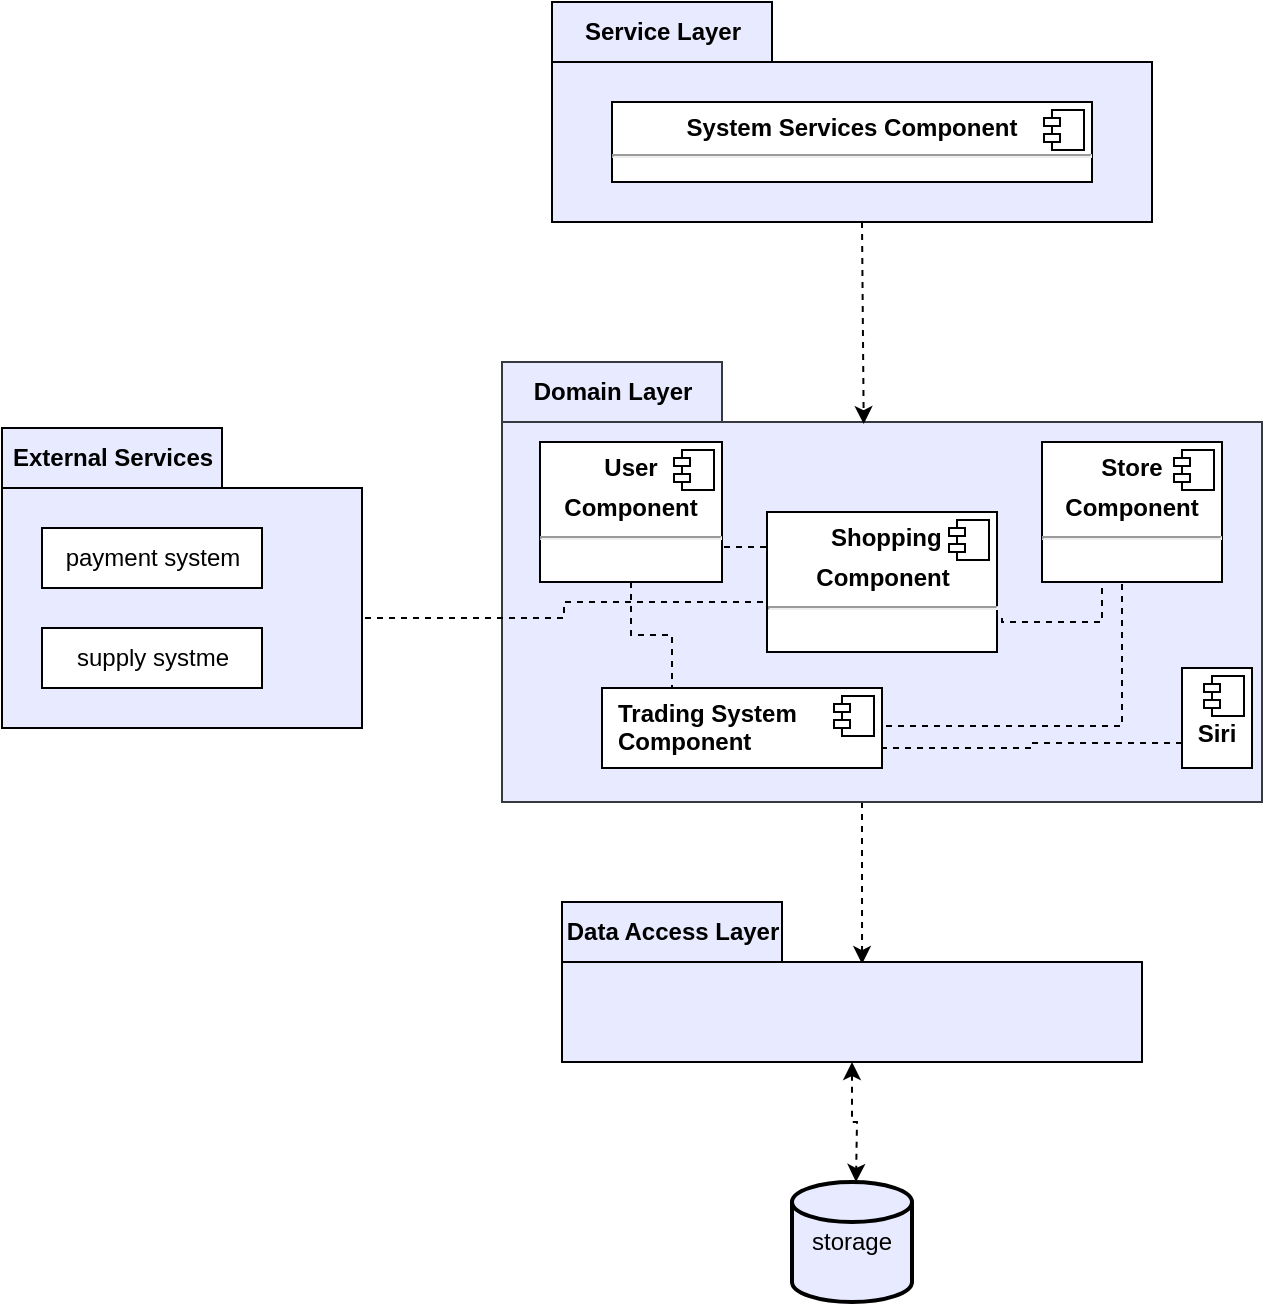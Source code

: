 <mxfile version="14.4.8" type="device"><diagram id="C5RBs43oDa-KdzZeNtuy" name="Page-1"><mxGraphModel dx="1185" dy="588" grid="1" gridSize="10" guides="1" tooltips="1" connect="1" arrows="1" fold="1" page="1" pageScale="1" pageWidth="827" pageHeight="1169" math="0" shadow="0"><root><mxCell id="WIyWlLk6GJQsqaUBKTNV-0"/><mxCell id="WIyWlLk6GJQsqaUBKTNV-1" parent="WIyWlLk6GJQsqaUBKTNV-0"/><mxCell id="WtnAxrRAo-syLEm_s32N-0" value="External Services" style="shape=folder;fontStyle=1;tabWidth=110;tabHeight=30;tabPosition=left;html=1;boundedLbl=1;labelInHeader=1;container=1;collapsible=0;recursiveResize=0;fillColor=#E8EAFF;" parent="WIyWlLk6GJQsqaUBKTNV-1" vertex="1"><mxGeometry x="50" y="343" width="180" height="150" as="geometry"/></mxCell><mxCell id="WtnAxrRAo-syLEm_s32N-1" value="payment system" style="html=1;" parent="WtnAxrRAo-syLEm_s32N-0" vertex="1"><mxGeometry width="110" height="30" relative="1" as="geometry"><mxPoint x="20" y="50" as="offset"/></mxGeometry></mxCell><mxCell id="WtnAxrRAo-syLEm_s32N-15" value="supply systme" style="html=1;" parent="WtnAxrRAo-syLEm_s32N-0" vertex="1"><mxGeometry x="20" y="100" width="110" height="30" as="geometry"/></mxCell><mxCell id="WtnAxrRAo-syLEm_s32N-30" style="edgeStyle=orthogonalEdgeStyle;rounded=0;orthogonalLoop=1;jettySize=auto;html=1;exitX=0.5;exitY=1;exitDx=0;exitDy=0;exitPerimeter=0;entryX=0.638;entryY=0.388;entryDx=0;entryDy=0;entryPerimeter=0;dashed=1;startArrow=none;startFill=0;" parent="WIyWlLk6GJQsqaUBKTNV-1" edge="1"><mxGeometry relative="1" as="geometry"><mxPoint x="480" y="530" as="sourcePoint"/><mxPoint x="480.02" y="611.04" as="targetPoint"/></mxGeometry></mxCell><mxCell id="WtnAxrRAo-syLEm_s32N-2" value="Domain Layer" style="shape=folder;fontStyle=1;tabWidth=110;tabHeight=30;tabPosition=left;html=1;boundedLbl=1;labelInHeader=1;container=1;collapsible=0;recursiveResize=0;strokeColor=#36393d;fillColor=#E8EAFF;" parent="WIyWlLk6GJQsqaUBKTNV-1" vertex="1"><mxGeometry x="300" y="310" width="380" height="220" as="geometry"/></mxCell><mxCell id="ekkM_JpVM6P7FP9OMeAY-12" style="edgeStyle=orthogonalEdgeStyle;rounded=0;orthogonalLoop=1;jettySize=auto;html=1;exitX=0.5;exitY=1;exitDx=0;exitDy=0;entryX=1;entryY=0.75;entryDx=0;entryDy=0;dashed=1;endArrow=none;endFill=0;" edge="1" parent="WtnAxrRAo-syLEm_s32N-2" source="WtnAxrRAo-syLEm_s32N-18" target="ekkM_JpVM6P7FP9OMeAY-3"><mxGeometry relative="1" as="geometry"><Array as="points"><mxPoint x="300" y="110"/><mxPoint x="300" y="130"/><mxPoint x="250" y="130"/><mxPoint x="250" y="128"/></Array></mxGeometry></mxCell><mxCell id="ekkM_JpVM6P7FP9OMeAY-14" style="edgeStyle=orthogonalEdgeStyle;rounded=0;orthogonalLoop=1;jettySize=auto;html=1;exitX=0.5;exitY=1;exitDx=0;exitDy=0;entryX=1;entryY=0.75;entryDx=0;entryDy=0;dashed=1;endArrow=none;endFill=0;" edge="1" parent="WtnAxrRAo-syLEm_s32N-2" source="WtnAxrRAo-syLEm_s32N-18" target="WtnAxrRAo-syLEm_s32N-24"><mxGeometry relative="1" as="geometry"><Array as="points"><mxPoint x="310" y="110"/><mxPoint x="310" y="182"/></Array></mxGeometry></mxCell><mxCell id="WtnAxrRAo-syLEm_s32N-18" value="&lt;p style=&quot;margin: 0px ; margin-top: 6px ; text-align: center&quot;&gt;&lt;b&gt;&amp;nbsp;Store&amp;nbsp;&lt;/b&gt;&lt;/p&gt;&lt;p style=&quot;margin: 0px ; margin-top: 6px ; text-align: center&quot;&gt;&lt;b&gt;Component&lt;/b&gt;&lt;/p&gt;&lt;hr&gt;&lt;p style=&quot;margin: 0px ; margin-left: 8px&quot;&gt;&lt;br&gt;&lt;/p&gt;" style="align=left;overflow=fill;html=1;dropTarget=0;" parent="WtnAxrRAo-syLEm_s32N-2" vertex="1"><mxGeometry x="270" y="40" width="90" height="70" as="geometry"/></mxCell><mxCell id="WtnAxrRAo-syLEm_s32N-19" value="" style="shape=component;jettyWidth=8;jettyHeight=4;" parent="WtnAxrRAo-syLEm_s32N-18" vertex="1"><mxGeometry x="1" width="20" height="20" relative="1" as="geometry"><mxPoint x="-24" y="4" as="offset"/></mxGeometry></mxCell><mxCell id="ekkM_JpVM6P7FP9OMeAY-18" style="edgeStyle=orthogonalEdgeStyle;rounded=0;orthogonalLoop=1;jettySize=auto;html=1;exitX=0.5;exitY=1;exitDx=0;exitDy=0;entryX=0.25;entryY=0;entryDx=0;entryDy=0;dashed=1;endArrow=none;endFill=0;" edge="1" parent="WtnAxrRAo-syLEm_s32N-2" source="WtnAxrRAo-syLEm_s32N-16" target="WtnAxrRAo-syLEm_s32N-23"><mxGeometry relative="1" as="geometry"/></mxCell><mxCell id="WtnAxrRAo-syLEm_s32N-16" value="&lt;p style=&quot;margin: 0px ; margin-top: 6px ; text-align: center&quot;&gt;&lt;span&gt;&amp;nbsp;User&amp;nbsp;&lt;/span&gt;&lt;/p&gt;&lt;p style=&quot;margin: 0px ; margin-top: 6px ; text-align: center&quot;&gt;&lt;span&gt;Component&lt;/span&gt;&lt;/p&gt;&lt;hr&gt;&lt;p style=&quot;margin: 0px ; margin-left: 8px&quot;&gt;&lt;br&gt;&lt;/p&gt;" style="align=left;overflow=fill;html=1;dropTarget=0;fontStyle=1" parent="WtnAxrRAo-syLEm_s32N-2" vertex="1"><mxGeometry x="19" y="40" width="91" height="70" as="geometry"/></mxCell><mxCell id="WtnAxrRAo-syLEm_s32N-17" value="" style="shape=component;jettyWidth=8;jettyHeight=4;" parent="WtnAxrRAo-syLEm_s32N-16" vertex="1"><mxGeometry x="1" width="20" height="20" relative="1" as="geometry"><mxPoint x="-24" y="4" as="offset"/></mxGeometry></mxCell><mxCell id="WtnAxrRAo-syLEm_s32N-23" value="&lt;p style=&quot;margin: 0px ; margin-top: 6px ; text-align: center&quot;&gt;&lt;/p&gt;&lt;p style=&quot;margin: 0px ; margin-left: 8px&quot;&gt;Trading System&lt;/p&gt;&lt;p style=&quot;margin: 0px ; margin-left: 8px&quot;&gt;Component&lt;/p&gt;" style="align=left;overflow=fill;html=1;dropTarget=0;fontStyle=1" parent="WtnAxrRAo-syLEm_s32N-2" vertex="1"><mxGeometry x="50" y="163" width="140" height="40" as="geometry"/></mxCell><mxCell id="WtnAxrRAo-syLEm_s32N-24" value="" style="shape=component;jettyWidth=8;jettyHeight=4;" parent="WtnAxrRAo-syLEm_s32N-23" vertex="1"><mxGeometry x="1" width="20" height="20" relative="1" as="geometry"><mxPoint x="-24" y="4" as="offset"/></mxGeometry></mxCell><mxCell id="ekkM_JpVM6P7FP9OMeAY-16" style="edgeStyle=orthogonalEdgeStyle;rounded=0;orthogonalLoop=1;jettySize=auto;html=1;exitX=0;exitY=0.5;exitDx=0;exitDy=0;entryX=1;entryY=0.75;entryDx=0;entryDy=0;dashed=1;endArrow=none;endFill=0;" edge="1" parent="WtnAxrRAo-syLEm_s32N-2" source="ekkM_JpVM6P7FP9OMeAY-3" target="WtnAxrRAo-syLEm_s32N-16"><mxGeometry relative="1" as="geometry"><Array as="points"><mxPoint x="133" y="92"/></Array></mxGeometry></mxCell><mxCell id="ekkM_JpVM6P7FP9OMeAY-3" value="&lt;p style=&quot;margin: 0px ; margin-top: 6px ; text-align: center&quot;&gt;&lt;b&gt;&amp;nbsp;Shopping&lt;/b&gt;&lt;/p&gt;&lt;p style=&quot;margin: 0px ; margin-top: 6px ; text-align: center&quot;&gt;&lt;b&gt;Component&lt;/b&gt;&lt;/p&gt;&lt;hr&gt;&lt;p style=&quot;margin: 0px ; margin-left: 8px&quot;&gt;&lt;br&gt;&lt;/p&gt;" style="align=left;overflow=fill;html=1;dropTarget=0;" vertex="1" parent="WtnAxrRAo-syLEm_s32N-2"><mxGeometry x="132.5" y="75" width="115" height="70" as="geometry"/></mxCell><mxCell id="ekkM_JpVM6P7FP9OMeAY-4" value="" style="shape=component;jettyWidth=8;jettyHeight=4;" vertex="1" parent="ekkM_JpVM6P7FP9OMeAY-3"><mxGeometry x="1" width="20" height="20" relative="1" as="geometry"><mxPoint x="-24" y="4" as="offset"/></mxGeometry></mxCell><mxCell id="ekkM_JpVM6P7FP9OMeAY-19" style="edgeStyle=orthogonalEdgeStyle;rounded=0;orthogonalLoop=1;jettySize=auto;html=1;exitX=0;exitY=0.75;exitDx=0;exitDy=0;entryX=1;entryY=0.75;entryDx=0;entryDy=0;dashed=1;endArrow=none;endFill=0;" edge="1" parent="WtnAxrRAo-syLEm_s32N-2" source="ekkM_JpVM6P7FP9OMeAY-0" target="WtnAxrRAo-syLEm_s32N-23"><mxGeometry relative="1" as="geometry"/></mxCell><mxCell id="ekkM_JpVM6P7FP9OMeAY-0" value="&lt;p style=&quot;margin: 0px ; margin-top: 6px ; text-align: center&quot;&gt;&lt;b&gt;&lt;br&gt;&lt;/b&gt;&lt;/p&gt;&lt;p style=&quot;margin: 0px ; margin-top: 6px ; text-align: center&quot;&gt;&lt;b&gt;Siri&lt;/b&gt;&lt;/p&gt;" style="align=left;overflow=fill;html=1;dropTarget=0;" vertex="1" parent="WtnAxrRAo-syLEm_s32N-2"><mxGeometry x="340" y="153" width="35" height="50" as="geometry"/></mxCell><mxCell id="ekkM_JpVM6P7FP9OMeAY-1" value="" style="shape=component;jettyWidth=8;jettyHeight=4;" vertex="1" parent="ekkM_JpVM6P7FP9OMeAY-0"><mxGeometry x="1" width="20" height="20" relative="1" as="geometry"><mxPoint x="-24" y="4" as="offset"/></mxGeometry></mxCell><mxCell id="WtnAxrRAo-syLEm_s32N-35" style="edgeStyle=orthogonalEdgeStyle;rounded=0;orthogonalLoop=1;jettySize=auto;html=1;exitX=0.5;exitY=1;exitDx=0;exitDy=0;exitPerimeter=0;dashed=1;startArrow=classic;startFill=1;" parent="WIyWlLk6GJQsqaUBKTNV-1" source="WtnAxrRAo-syLEm_s32N-7" edge="1"><mxGeometry relative="1" as="geometry"><mxPoint x="477" y="720" as="targetPoint"/></mxGeometry></mxCell><mxCell id="WtnAxrRAo-syLEm_s32N-7" value="Data Access Layer" style="shape=folder;fontStyle=1;tabWidth=110;tabHeight=30;tabPosition=left;html=1;boundedLbl=1;labelInHeader=1;container=1;collapsible=0;recursiveResize=0;fillColor=#E8EAFF;" parent="WIyWlLk6GJQsqaUBKTNV-1" vertex="1"><mxGeometry x="330" y="580" width="290" height="80" as="geometry"/></mxCell><mxCell id="WtnAxrRAo-syLEm_s32N-29" style="edgeStyle=orthogonalEdgeStyle;rounded=0;orthogonalLoop=1;jettySize=auto;html=1;exitX=0.5;exitY=1;exitDx=0;exitDy=0;exitPerimeter=0;entryX=0.397;entryY=0.141;entryDx=0;entryDy=0;entryPerimeter=0;dashed=1;startArrow=none;startFill=0;" parent="WIyWlLk6GJQsqaUBKTNV-1" edge="1"><mxGeometry relative="1" as="geometry"><mxPoint x="480" y="240" as="sourcePoint"/><mxPoint x="480.86" y="341.02" as="targetPoint"/><Array as="points"><mxPoint x="481" y="240"/></Array></mxGeometry></mxCell><mxCell id="WtnAxrRAo-syLEm_s32N-9" value="Service Layer" style="shape=folder;fontStyle=1;tabWidth=110;tabHeight=30;tabPosition=left;html=1;boundedLbl=1;labelInHeader=1;container=1;collapsible=0;recursiveResize=0;fillColor=#E8EAFF;" parent="WIyWlLk6GJQsqaUBKTNV-1" vertex="1"><mxGeometry x="325" y="130" width="300" height="110" as="geometry"/></mxCell><mxCell id="WtnAxrRAo-syLEm_s32N-36" value="&lt;p style=&quot;margin: 0px ; margin-top: 6px ; text-align: center&quot;&gt;&lt;span&gt;System Services Component&lt;/span&gt;&lt;/p&gt;&lt;hr&gt;&lt;p style=&quot;margin: 0px ; margin-left: 8px&quot;&gt;&lt;br&gt;&lt;/p&gt;" style="align=left;overflow=fill;html=1;dropTarget=0;fontStyle=1" parent="WtnAxrRAo-syLEm_s32N-9" vertex="1"><mxGeometry x="30" y="50" width="240" height="40" as="geometry"/></mxCell><mxCell id="WtnAxrRAo-syLEm_s32N-37" value="" style="shape=component;jettyWidth=8;jettyHeight=4;" parent="WtnAxrRAo-syLEm_s32N-36" vertex="1"><mxGeometry x="1" width="20" height="20" relative="1" as="geometry"><mxPoint x="-24" y="4" as="offset"/></mxGeometry></mxCell><mxCell id="WtnAxrRAo-syLEm_s32N-11" value="storage" style="strokeWidth=2;html=1;shape=mxgraph.flowchart.database;whiteSpace=wrap;fillColor=#E8EAFF;" parent="WIyWlLk6GJQsqaUBKTNV-1" vertex="1"><mxGeometry x="445" y="720" width="60" height="60" as="geometry"/></mxCell><mxCell id="ekkM_JpVM6P7FP9OMeAY-17" style="edgeStyle=orthogonalEdgeStyle;rounded=0;orthogonalLoop=1;jettySize=auto;html=1;exitX=0;exitY=0.5;exitDx=0;exitDy=0;entryX=1.002;entryY=0.633;entryDx=0;entryDy=0;entryPerimeter=0;dashed=1;endArrow=none;endFill=0;" edge="1" parent="WIyWlLk6GJQsqaUBKTNV-1" source="ekkM_JpVM6P7FP9OMeAY-3" target="WtnAxrRAo-syLEm_s32N-0"><mxGeometry relative="1" as="geometry"><Array as="points"><mxPoint x="433" y="430"/><mxPoint x="331" y="430"/><mxPoint x="331" y="438"/></Array></mxGeometry></mxCell></root></mxGraphModel></diagram></mxfile>